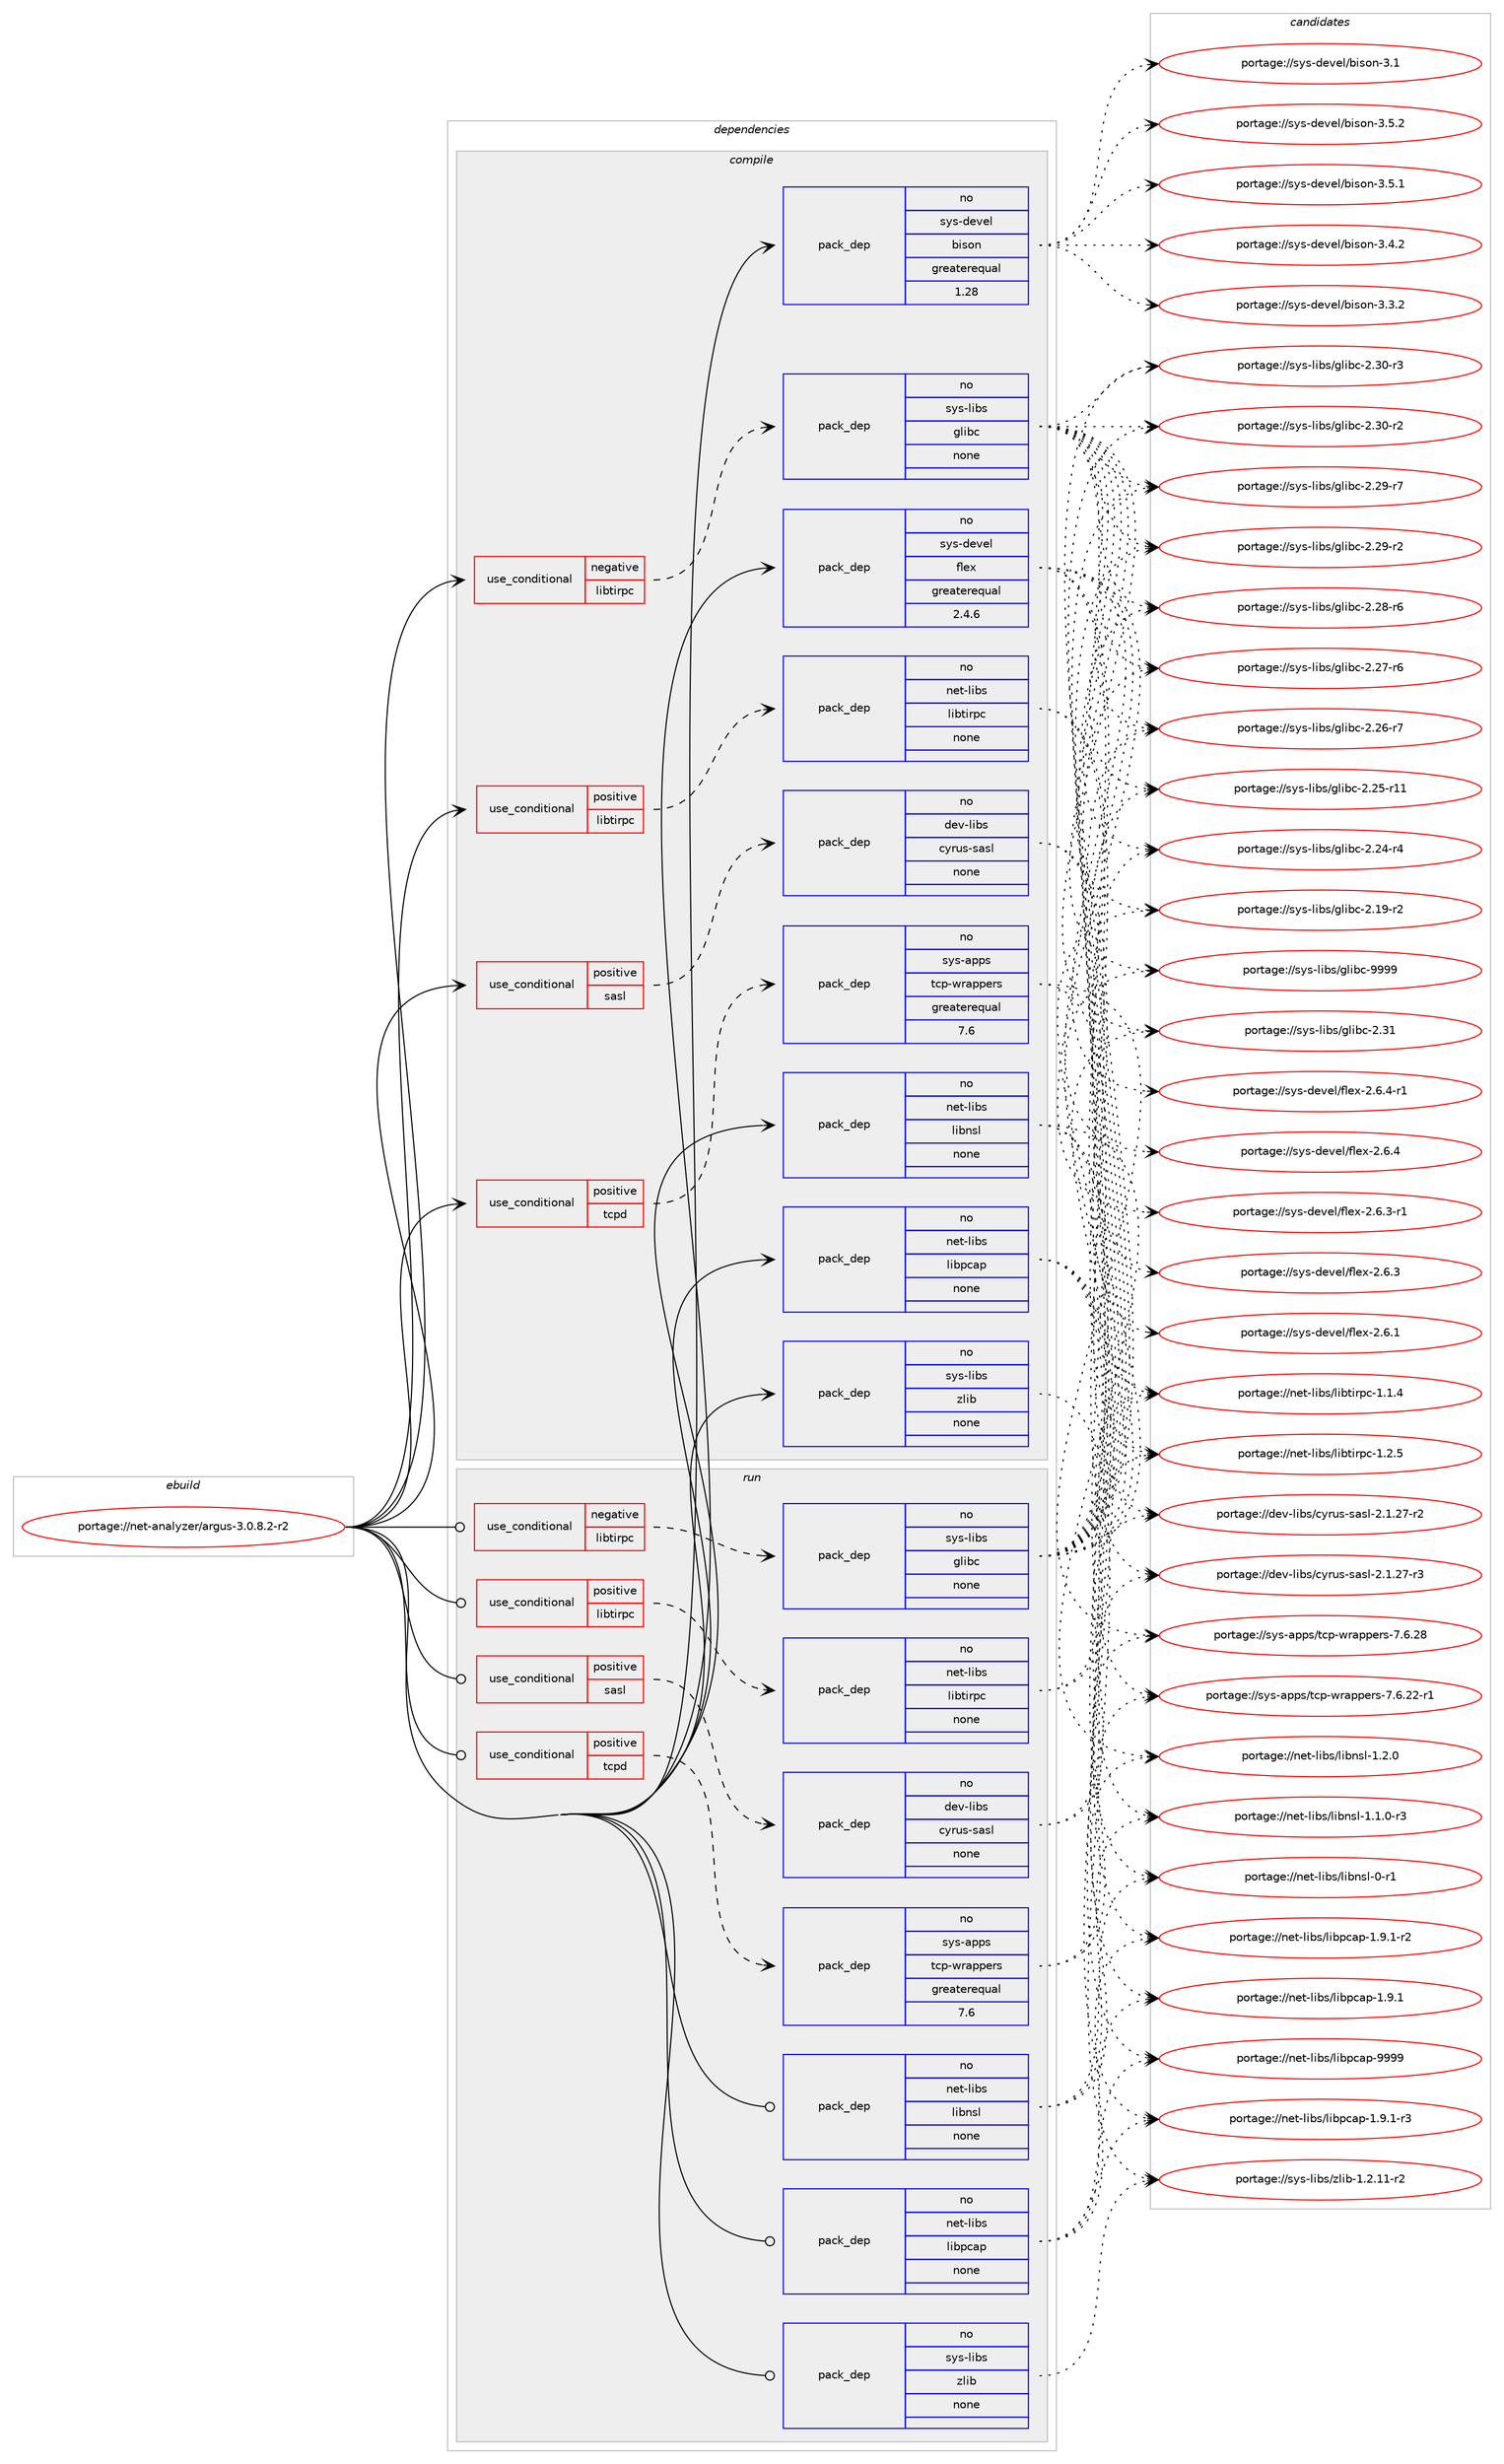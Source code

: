 digraph prolog {

# *************
# Graph options
# *************

newrank=true;
concentrate=true;
compound=true;
graph [rankdir=LR,fontname=Helvetica,fontsize=10,ranksep=1.5];#, ranksep=2.5, nodesep=0.2];
edge  [arrowhead=vee];
node  [fontname=Helvetica,fontsize=10];

# **********
# The ebuild
# **********

subgraph cluster_leftcol {
color=gray;
rank=same;
label=<<i>ebuild</i>>;
id [label="portage://net-analyzer/argus-3.0.8.2-r2", color=red, width=4, href="../net-analyzer/argus-3.0.8.2-r2.svg"];
}

# ****************
# The dependencies
# ****************

subgraph cluster_midcol {
color=gray;
label=<<i>dependencies</i>>;
subgraph cluster_compile {
fillcolor="#eeeeee";
style=filled;
label=<<i>compile</i>>;
subgraph cond37144 {
dependency163840 [label=<<TABLE BORDER="0" CELLBORDER="1" CELLSPACING="0" CELLPADDING="4"><TR><TD ROWSPAN="3" CELLPADDING="10">use_conditional</TD></TR><TR><TD>negative</TD></TR><TR><TD>libtirpc</TD></TR></TABLE>>, shape=none, color=red];
subgraph pack124037 {
dependency163841 [label=<<TABLE BORDER="0" CELLBORDER="1" CELLSPACING="0" CELLPADDING="4" WIDTH="220"><TR><TD ROWSPAN="6" CELLPADDING="30">pack_dep</TD></TR><TR><TD WIDTH="110">no</TD></TR><TR><TD>sys-libs</TD></TR><TR><TD>glibc</TD></TR><TR><TD>none</TD></TR><TR><TD></TD></TR></TABLE>>, shape=none, color=blue];
}
dependency163840:e -> dependency163841:w [weight=20,style="dashed",arrowhead="vee"];
}
id:e -> dependency163840:w [weight=20,style="solid",arrowhead="vee"];
subgraph cond37145 {
dependency163842 [label=<<TABLE BORDER="0" CELLBORDER="1" CELLSPACING="0" CELLPADDING="4"><TR><TD ROWSPAN="3" CELLPADDING="10">use_conditional</TD></TR><TR><TD>positive</TD></TR><TR><TD>libtirpc</TD></TR></TABLE>>, shape=none, color=red];
subgraph pack124038 {
dependency163843 [label=<<TABLE BORDER="0" CELLBORDER="1" CELLSPACING="0" CELLPADDING="4" WIDTH="220"><TR><TD ROWSPAN="6" CELLPADDING="30">pack_dep</TD></TR><TR><TD WIDTH="110">no</TD></TR><TR><TD>net-libs</TD></TR><TR><TD>libtirpc</TD></TR><TR><TD>none</TD></TR><TR><TD></TD></TR></TABLE>>, shape=none, color=blue];
}
dependency163842:e -> dependency163843:w [weight=20,style="dashed",arrowhead="vee"];
}
id:e -> dependency163842:w [weight=20,style="solid",arrowhead="vee"];
subgraph cond37146 {
dependency163844 [label=<<TABLE BORDER="0" CELLBORDER="1" CELLSPACING="0" CELLPADDING="4"><TR><TD ROWSPAN="3" CELLPADDING="10">use_conditional</TD></TR><TR><TD>positive</TD></TR><TR><TD>sasl</TD></TR></TABLE>>, shape=none, color=red];
subgraph pack124039 {
dependency163845 [label=<<TABLE BORDER="0" CELLBORDER="1" CELLSPACING="0" CELLPADDING="4" WIDTH="220"><TR><TD ROWSPAN="6" CELLPADDING="30">pack_dep</TD></TR><TR><TD WIDTH="110">no</TD></TR><TR><TD>dev-libs</TD></TR><TR><TD>cyrus-sasl</TD></TR><TR><TD>none</TD></TR><TR><TD></TD></TR></TABLE>>, shape=none, color=blue];
}
dependency163844:e -> dependency163845:w [weight=20,style="dashed",arrowhead="vee"];
}
id:e -> dependency163844:w [weight=20,style="solid",arrowhead="vee"];
subgraph cond37147 {
dependency163846 [label=<<TABLE BORDER="0" CELLBORDER="1" CELLSPACING="0" CELLPADDING="4"><TR><TD ROWSPAN="3" CELLPADDING="10">use_conditional</TD></TR><TR><TD>positive</TD></TR><TR><TD>tcpd</TD></TR></TABLE>>, shape=none, color=red];
subgraph pack124040 {
dependency163847 [label=<<TABLE BORDER="0" CELLBORDER="1" CELLSPACING="0" CELLPADDING="4" WIDTH="220"><TR><TD ROWSPAN="6" CELLPADDING="30">pack_dep</TD></TR><TR><TD WIDTH="110">no</TD></TR><TR><TD>sys-apps</TD></TR><TR><TD>tcp-wrappers</TD></TR><TR><TD>greaterequal</TD></TR><TR><TD>7.6</TD></TR></TABLE>>, shape=none, color=blue];
}
dependency163846:e -> dependency163847:w [weight=20,style="dashed",arrowhead="vee"];
}
id:e -> dependency163846:w [weight=20,style="solid",arrowhead="vee"];
subgraph pack124041 {
dependency163848 [label=<<TABLE BORDER="0" CELLBORDER="1" CELLSPACING="0" CELLPADDING="4" WIDTH="220"><TR><TD ROWSPAN="6" CELLPADDING="30">pack_dep</TD></TR><TR><TD WIDTH="110">no</TD></TR><TR><TD>net-libs</TD></TR><TR><TD>libnsl</TD></TR><TR><TD>none</TD></TR><TR><TD></TD></TR></TABLE>>, shape=none, color=blue];
}
id:e -> dependency163848:w [weight=20,style="solid",arrowhead="vee"];
subgraph pack124042 {
dependency163849 [label=<<TABLE BORDER="0" CELLBORDER="1" CELLSPACING="0" CELLPADDING="4" WIDTH="220"><TR><TD ROWSPAN="6" CELLPADDING="30">pack_dep</TD></TR><TR><TD WIDTH="110">no</TD></TR><TR><TD>net-libs</TD></TR><TR><TD>libpcap</TD></TR><TR><TD>none</TD></TR><TR><TD></TD></TR></TABLE>>, shape=none, color=blue];
}
id:e -> dependency163849:w [weight=20,style="solid",arrowhead="vee"];
subgraph pack124043 {
dependency163850 [label=<<TABLE BORDER="0" CELLBORDER="1" CELLSPACING="0" CELLPADDING="4" WIDTH="220"><TR><TD ROWSPAN="6" CELLPADDING="30">pack_dep</TD></TR><TR><TD WIDTH="110">no</TD></TR><TR><TD>sys-devel</TD></TR><TR><TD>bison</TD></TR><TR><TD>greaterequal</TD></TR><TR><TD>1.28</TD></TR></TABLE>>, shape=none, color=blue];
}
id:e -> dependency163850:w [weight=20,style="solid",arrowhead="vee"];
subgraph pack124044 {
dependency163851 [label=<<TABLE BORDER="0" CELLBORDER="1" CELLSPACING="0" CELLPADDING="4" WIDTH="220"><TR><TD ROWSPAN="6" CELLPADDING="30">pack_dep</TD></TR><TR><TD WIDTH="110">no</TD></TR><TR><TD>sys-devel</TD></TR><TR><TD>flex</TD></TR><TR><TD>greaterequal</TD></TR><TR><TD>2.4.6</TD></TR></TABLE>>, shape=none, color=blue];
}
id:e -> dependency163851:w [weight=20,style="solid",arrowhead="vee"];
subgraph pack124045 {
dependency163852 [label=<<TABLE BORDER="0" CELLBORDER="1" CELLSPACING="0" CELLPADDING="4" WIDTH="220"><TR><TD ROWSPAN="6" CELLPADDING="30">pack_dep</TD></TR><TR><TD WIDTH="110">no</TD></TR><TR><TD>sys-libs</TD></TR><TR><TD>zlib</TD></TR><TR><TD>none</TD></TR><TR><TD></TD></TR></TABLE>>, shape=none, color=blue];
}
id:e -> dependency163852:w [weight=20,style="solid",arrowhead="vee"];
}
subgraph cluster_compileandrun {
fillcolor="#eeeeee";
style=filled;
label=<<i>compile and run</i>>;
}
subgraph cluster_run {
fillcolor="#eeeeee";
style=filled;
label=<<i>run</i>>;
subgraph cond37148 {
dependency163853 [label=<<TABLE BORDER="0" CELLBORDER="1" CELLSPACING="0" CELLPADDING="4"><TR><TD ROWSPAN="3" CELLPADDING="10">use_conditional</TD></TR><TR><TD>negative</TD></TR><TR><TD>libtirpc</TD></TR></TABLE>>, shape=none, color=red];
subgraph pack124046 {
dependency163854 [label=<<TABLE BORDER="0" CELLBORDER="1" CELLSPACING="0" CELLPADDING="4" WIDTH="220"><TR><TD ROWSPAN="6" CELLPADDING="30">pack_dep</TD></TR><TR><TD WIDTH="110">no</TD></TR><TR><TD>sys-libs</TD></TR><TR><TD>glibc</TD></TR><TR><TD>none</TD></TR><TR><TD></TD></TR></TABLE>>, shape=none, color=blue];
}
dependency163853:e -> dependency163854:w [weight=20,style="dashed",arrowhead="vee"];
}
id:e -> dependency163853:w [weight=20,style="solid",arrowhead="odot"];
subgraph cond37149 {
dependency163855 [label=<<TABLE BORDER="0" CELLBORDER="1" CELLSPACING="0" CELLPADDING="4"><TR><TD ROWSPAN="3" CELLPADDING="10">use_conditional</TD></TR><TR><TD>positive</TD></TR><TR><TD>libtirpc</TD></TR></TABLE>>, shape=none, color=red];
subgraph pack124047 {
dependency163856 [label=<<TABLE BORDER="0" CELLBORDER="1" CELLSPACING="0" CELLPADDING="4" WIDTH="220"><TR><TD ROWSPAN="6" CELLPADDING="30">pack_dep</TD></TR><TR><TD WIDTH="110">no</TD></TR><TR><TD>net-libs</TD></TR><TR><TD>libtirpc</TD></TR><TR><TD>none</TD></TR><TR><TD></TD></TR></TABLE>>, shape=none, color=blue];
}
dependency163855:e -> dependency163856:w [weight=20,style="dashed",arrowhead="vee"];
}
id:e -> dependency163855:w [weight=20,style="solid",arrowhead="odot"];
subgraph cond37150 {
dependency163857 [label=<<TABLE BORDER="0" CELLBORDER="1" CELLSPACING="0" CELLPADDING="4"><TR><TD ROWSPAN="3" CELLPADDING="10">use_conditional</TD></TR><TR><TD>positive</TD></TR><TR><TD>sasl</TD></TR></TABLE>>, shape=none, color=red];
subgraph pack124048 {
dependency163858 [label=<<TABLE BORDER="0" CELLBORDER="1" CELLSPACING="0" CELLPADDING="4" WIDTH="220"><TR><TD ROWSPAN="6" CELLPADDING="30">pack_dep</TD></TR><TR><TD WIDTH="110">no</TD></TR><TR><TD>dev-libs</TD></TR><TR><TD>cyrus-sasl</TD></TR><TR><TD>none</TD></TR><TR><TD></TD></TR></TABLE>>, shape=none, color=blue];
}
dependency163857:e -> dependency163858:w [weight=20,style="dashed",arrowhead="vee"];
}
id:e -> dependency163857:w [weight=20,style="solid",arrowhead="odot"];
subgraph cond37151 {
dependency163859 [label=<<TABLE BORDER="0" CELLBORDER="1" CELLSPACING="0" CELLPADDING="4"><TR><TD ROWSPAN="3" CELLPADDING="10">use_conditional</TD></TR><TR><TD>positive</TD></TR><TR><TD>tcpd</TD></TR></TABLE>>, shape=none, color=red];
subgraph pack124049 {
dependency163860 [label=<<TABLE BORDER="0" CELLBORDER="1" CELLSPACING="0" CELLPADDING="4" WIDTH="220"><TR><TD ROWSPAN="6" CELLPADDING="30">pack_dep</TD></TR><TR><TD WIDTH="110">no</TD></TR><TR><TD>sys-apps</TD></TR><TR><TD>tcp-wrappers</TD></TR><TR><TD>greaterequal</TD></TR><TR><TD>7.6</TD></TR></TABLE>>, shape=none, color=blue];
}
dependency163859:e -> dependency163860:w [weight=20,style="dashed",arrowhead="vee"];
}
id:e -> dependency163859:w [weight=20,style="solid",arrowhead="odot"];
subgraph pack124050 {
dependency163861 [label=<<TABLE BORDER="0" CELLBORDER="1" CELLSPACING="0" CELLPADDING="4" WIDTH="220"><TR><TD ROWSPAN="6" CELLPADDING="30">pack_dep</TD></TR><TR><TD WIDTH="110">no</TD></TR><TR><TD>net-libs</TD></TR><TR><TD>libnsl</TD></TR><TR><TD>none</TD></TR><TR><TD></TD></TR></TABLE>>, shape=none, color=blue];
}
id:e -> dependency163861:w [weight=20,style="solid",arrowhead="odot"];
subgraph pack124051 {
dependency163862 [label=<<TABLE BORDER="0" CELLBORDER="1" CELLSPACING="0" CELLPADDING="4" WIDTH="220"><TR><TD ROWSPAN="6" CELLPADDING="30">pack_dep</TD></TR><TR><TD WIDTH="110">no</TD></TR><TR><TD>net-libs</TD></TR><TR><TD>libpcap</TD></TR><TR><TD>none</TD></TR><TR><TD></TD></TR></TABLE>>, shape=none, color=blue];
}
id:e -> dependency163862:w [weight=20,style="solid",arrowhead="odot"];
subgraph pack124052 {
dependency163863 [label=<<TABLE BORDER="0" CELLBORDER="1" CELLSPACING="0" CELLPADDING="4" WIDTH="220"><TR><TD ROWSPAN="6" CELLPADDING="30">pack_dep</TD></TR><TR><TD WIDTH="110">no</TD></TR><TR><TD>sys-libs</TD></TR><TR><TD>zlib</TD></TR><TR><TD>none</TD></TR><TR><TD></TD></TR></TABLE>>, shape=none, color=blue];
}
id:e -> dependency163863:w [weight=20,style="solid",arrowhead="odot"];
}
}

# **************
# The candidates
# **************

subgraph cluster_choices {
rank=same;
color=gray;
label=<<i>candidates</i>>;

subgraph choice124037 {
color=black;
nodesep=1;
choice11512111545108105981154710310810598994557575757 [label="portage://sys-libs/glibc-9999", color=red, width=4,href="../sys-libs/glibc-9999.svg"];
choice11512111545108105981154710310810598994550465149 [label="portage://sys-libs/glibc-2.31", color=red, width=4,href="../sys-libs/glibc-2.31.svg"];
choice115121115451081059811547103108105989945504651484511451 [label="portage://sys-libs/glibc-2.30-r3", color=red, width=4,href="../sys-libs/glibc-2.30-r3.svg"];
choice115121115451081059811547103108105989945504651484511450 [label="portage://sys-libs/glibc-2.30-r2", color=red, width=4,href="../sys-libs/glibc-2.30-r2.svg"];
choice115121115451081059811547103108105989945504650574511455 [label="portage://sys-libs/glibc-2.29-r7", color=red, width=4,href="../sys-libs/glibc-2.29-r7.svg"];
choice115121115451081059811547103108105989945504650574511450 [label="portage://sys-libs/glibc-2.29-r2", color=red, width=4,href="../sys-libs/glibc-2.29-r2.svg"];
choice115121115451081059811547103108105989945504650564511454 [label="portage://sys-libs/glibc-2.28-r6", color=red, width=4,href="../sys-libs/glibc-2.28-r6.svg"];
choice115121115451081059811547103108105989945504650554511454 [label="portage://sys-libs/glibc-2.27-r6", color=red, width=4,href="../sys-libs/glibc-2.27-r6.svg"];
choice115121115451081059811547103108105989945504650544511455 [label="portage://sys-libs/glibc-2.26-r7", color=red, width=4,href="../sys-libs/glibc-2.26-r7.svg"];
choice11512111545108105981154710310810598994550465053451144949 [label="portage://sys-libs/glibc-2.25-r11", color=red, width=4,href="../sys-libs/glibc-2.25-r11.svg"];
choice115121115451081059811547103108105989945504650524511452 [label="portage://sys-libs/glibc-2.24-r4", color=red, width=4,href="../sys-libs/glibc-2.24-r4.svg"];
choice115121115451081059811547103108105989945504649574511450 [label="portage://sys-libs/glibc-2.19-r2", color=red, width=4,href="../sys-libs/glibc-2.19-r2.svg"];
dependency163841:e -> choice11512111545108105981154710310810598994557575757:w [style=dotted,weight="100"];
dependency163841:e -> choice11512111545108105981154710310810598994550465149:w [style=dotted,weight="100"];
dependency163841:e -> choice115121115451081059811547103108105989945504651484511451:w [style=dotted,weight="100"];
dependency163841:e -> choice115121115451081059811547103108105989945504651484511450:w [style=dotted,weight="100"];
dependency163841:e -> choice115121115451081059811547103108105989945504650574511455:w [style=dotted,weight="100"];
dependency163841:e -> choice115121115451081059811547103108105989945504650574511450:w [style=dotted,weight="100"];
dependency163841:e -> choice115121115451081059811547103108105989945504650564511454:w [style=dotted,weight="100"];
dependency163841:e -> choice115121115451081059811547103108105989945504650554511454:w [style=dotted,weight="100"];
dependency163841:e -> choice115121115451081059811547103108105989945504650544511455:w [style=dotted,weight="100"];
dependency163841:e -> choice11512111545108105981154710310810598994550465053451144949:w [style=dotted,weight="100"];
dependency163841:e -> choice115121115451081059811547103108105989945504650524511452:w [style=dotted,weight="100"];
dependency163841:e -> choice115121115451081059811547103108105989945504649574511450:w [style=dotted,weight="100"];
}
subgraph choice124038 {
color=black;
nodesep=1;
choice1101011164510810598115471081059811610511411299454946504653 [label="portage://net-libs/libtirpc-1.2.5", color=red, width=4,href="../net-libs/libtirpc-1.2.5.svg"];
choice1101011164510810598115471081059811610511411299454946494652 [label="portage://net-libs/libtirpc-1.1.4", color=red, width=4,href="../net-libs/libtirpc-1.1.4.svg"];
dependency163843:e -> choice1101011164510810598115471081059811610511411299454946504653:w [style=dotted,weight="100"];
dependency163843:e -> choice1101011164510810598115471081059811610511411299454946494652:w [style=dotted,weight="100"];
}
subgraph choice124039 {
color=black;
nodesep=1;
choice100101118451081059811547991211141171154511597115108455046494650554511451 [label="portage://dev-libs/cyrus-sasl-2.1.27-r3", color=red, width=4,href="../dev-libs/cyrus-sasl-2.1.27-r3.svg"];
choice100101118451081059811547991211141171154511597115108455046494650554511450 [label="portage://dev-libs/cyrus-sasl-2.1.27-r2", color=red, width=4,href="../dev-libs/cyrus-sasl-2.1.27-r2.svg"];
dependency163845:e -> choice100101118451081059811547991211141171154511597115108455046494650554511451:w [style=dotted,weight="100"];
dependency163845:e -> choice100101118451081059811547991211141171154511597115108455046494650554511450:w [style=dotted,weight="100"];
}
subgraph choice124040 {
color=black;
nodesep=1;
choice11512111545971121121154711699112451191149711211210111411545554654465056 [label="portage://sys-apps/tcp-wrappers-7.6.28", color=red, width=4,href="../sys-apps/tcp-wrappers-7.6.28.svg"];
choice115121115459711211211547116991124511911497112112101114115455546544650504511449 [label="portage://sys-apps/tcp-wrappers-7.6.22-r1", color=red, width=4,href="../sys-apps/tcp-wrappers-7.6.22-r1.svg"];
dependency163847:e -> choice11512111545971121121154711699112451191149711211210111411545554654465056:w [style=dotted,weight="100"];
dependency163847:e -> choice115121115459711211211547116991124511911497112112101114115455546544650504511449:w [style=dotted,weight="100"];
}
subgraph choice124041 {
color=black;
nodesep=1;
choice11010111645108105981154710810598110115108454946504648 [label="portage://net-libs/libnsl-1.2.0", color=red, width=4,href="../net-libs/libnsl-1.2.0.svg"];
choice110101116451081059811547108105981101151084549464946484511451 [label="portage://net-libs/libnsl-1.1.0-r3", color=red, width=4,href="../net-libs/libnsl-1.1.0-r3.svg"];
choice1101011164510810598115471081059811011510845484511449 [label="portage://net-libs/libnsl-0-r1", color=red, width=4,href="../net-libs/libnsl-0-r1.svg"];
dependency163848:e -> choice11010111645108105981154710810598110115108454946504648:w [style=dotted,weight="100"];
dependency163848:e -> choice110101116451081059811547108105981101151084549464946484511451:w [style=dotted,weight="100"];
dependency163848:e -> choice1101011164510810598115471081059811011510845484511449:w [style=dotted,weight="100"];
}
subgraph choice124042 {
color=black;
nodesep=1;
choice1101011164510810598115471081059811299971124557575757 [label="portage://net-libs/libpcap-9999", color=red, width=4,href="../net-libs/libpcap-9999.svg"];
choice1101011164510810598115471081059811299971124549465746494511451 [label="portage://net-libs/libpcap-1.9.1-r3", color=red, width=4,href="../net-libs/libpcap-1.9.1-r3.svg"];
choice1101011164510810598115471081059811299971124549465746494511450 [label="portage://net-libs/libpcap-1.9.1-r2", color=red, width=4,href="../net-libs/libpcap-1.9.1-r2.svg"];
choice110101116451081059811547108105981129997112454946574649 [label="portage://net-libs/libpcap-1.9.1", color=red, width=4,href="../net-libs/libpcap-1.9.1.svg"];
dependency163849:e -> choice1101011164510810598115471081059811299971124557575757:w [style=dotted,weight="100"];
dependency163849:e -> choice1101011164510810598115471081059811299971124549465746494511451:w [style=dotted,weight="100"];
dependency163849:e -> choice1101011164510810598115471081059811299971124549465746494511450:w [style=dotted,weight="100"];
dependency163849:e -> choice110101116451081059811547108105981129997112454946574649:w [style=dotted,weight="100"];
}
subgraph choice124043 {
color=black;
nodesep=1;
choice115121115451001011181011084798105115111110455146534650 [label="portage://sys-devel/bison-3.5.2", color=red, width=4,href="../sys-devel/bison-3.5.2.svg"];
choice115121115451001011181011084798105115111110455146534649 [label="portage://sys-devel/bison-3.5.1", color=red, width=4,href="../sys-devel/bison-3.5.1.svg"];
choice115121115451001011181011084798105115111110455146524650 [label="portage://sys-devel/bison-3.4.2", color=red, width=4,href="../sys-devel/bison-3.4.2.svg"];
choice115121115451001011181011084798105115111110455146514650 [label="portage://sys-devel/bison-3.3.2", color=red, width=4,href="../sys-devel/bison-3.3.2.svg"];
choice11512111545100101118101108479810511511111045514649 [label="portage://sys-devel/bison-3.1", color=red, width=4,href="../sys-devel/bison-3.1.svg"];
dependency163850:e -> choice115121115451001011181011084798105115111110455146534650:w [style=dotted,weight="100"];
dependency163850:e -> choice115121115451001011181011084798105115111110455146534649:w [style=dotted,weight="100"];
dependency163850:e -> choice115121115451001011181011084798105115111110455146524650:w [style=dotted,weight="100"];
dependency163850:e -> choice115121115451001011181011084798105115111110455146514650:w [style=dotted,weight="100"];
dependency163850:e -> choice11512111545100101118101108479810511511111045514649:w [style=dotted,weight="100"];
}
subgraph choice124044 {
color=black;
nodesep=1;
choice11512111545100101118101108471021081011204550465446524511449 [label="portage://sys-devel/flex-2.6.4-r1", color=red, width=4,href="../sys-devel/flex-2.6.4-r1.svg"];
choice1151211154510010111810110847102108101120455046544652 [label="portage://sys-devel/flex-2.6.4", color=red, width=4,href="../sys-devel/flex-2.6.4.svg"];
choice11512111545100101118101108471021081011204550465446514511449 [label="portage://sys-devel/flex-2.6.3-r1", color=red, width=4,href="../sys-devel/flex-2.6.3-r1.svg"];
choice1151211154510010111810110847102108101120455046544651 [label="portage://sys-devel/flex-2.6.3", color=red, width=4,href="../sys-devel/flex-2.6.3.svg"];
choice1151211154510010111810110847102108101120455046544649 [label="portage://sys-devel/flex-2.6.1", color=red, width=4,href="../sys-devel/flex-2.6.1.svg"];
dependency163851:e -> choice11512111545100101118101108471021081011204550465446524511449:w [style=dotted,weight="100"];
dependency163851:e -> choice1151211154510010111810110847102108101120455046544652:w [style=dotted,weight="100"];
dependency163851:e -> choice11512111545100101118101108471021081011204550465446514511449:w [style=dotted,weight="100"];
dependency163851:e -> choice1151211154510010111810110847102108101120455046544651:w [style=dotted,weight="100"];
dependency163851:e -> choice1151211154510010111810110847102108101120455046544649:w [style=dotted,weight="100"];
}
subgraph choice124045 {
color=black;
nodesep=1;
choice11512111545108105981154712210810598454946504649494511450 [label="portage://sys-libs/zlib-1.2.11-r2", color=red, width=4,href="../sys-libs/zlib-1.2.11-r2.svg"];
dependency163852:e -> choice11512111545108105981154712210810598454946504649494511450:w [style=dotted,weight="100"];
}
subgraph choice124046 {
color=black;
nodesep=1;
choice11512111545108105981154710310810598994557575757 [label="portage://sys-libs/glibc-9999", color=red, width=4,href="../sys-libs/glibc-9999.svg"];
choice11512111545108105981154710310810598994550465149 [label="portage://sys-libs/glibc-2.31", color=red, width=4,href="../sys-libs/glibc-2.31.svg"];
choice115121115451081059811547103108105989945504651484511451 [label="portage://sys-libs/glibc-2.30-r3", color=red, width=4,href="../sys-libs/glibc-2.30-r3.svg"];
choice115121115451081059811547103108105989945504651484511450 [label="portage://sys-libs/glibc-2.30-r2", color=red, width=4,href="../sys-libs/glibc-2.30-r2.svg"];
choice115121115451081059811547103108105989945504650574511455 [label="portage://sys-libs/glibc-2.29-r7", color=red, width=4,href="../sys-libs/glibc-2.29-r7.svg"];
choice115121115451081059811547103108105989945504650574511450 [label="portage://sys-libs/glibc-2.29-r2", color=red, width=4,href="../sys-libs/glibc-2.29-r2.svg"];
choice115121115451081059811547103108105989945504650564511454 [label="portage://sys-libs/glibc-2.28-r6", color=red, width=4,href="../sys-libs/glibc-2.28-r6.svg"];
choice115121115451081059811547103108105989945504650554511454 [label="portage://sys-libs/glibc-2.27-r6", color=red, width=4,href="../sys-libs/glibc-2.27-r6.svg"];
choice115121115451081059811547103108105989945504650544511455 [label="portage://sys-libs/glibc-2.26-r7", color=red, width=4,href="../sys-libs/glibc-2.26-r7.svg"];
choice11512111545108105981154710310810598994550465053451144949 [label="portage://sys-libs/glibc-2.25-r11", color=red, width=4,href="../sys-libs/glibc-2.25-r11.svg"];
choice115121115451081059811547103108105989945504650524511452 [label="portage://sys-libs/glibc-2.24-r4", color=red, width=4,href="../sys-libs/glibc-2.24-r4.svg"];
choice115121115451081059811547103108105989945504649574511450 [label="portage://sys-libs/glibc-2.19-r2", color=red, width=4,href="../sys-libs/glibc-2.19-r2.svg"];
dependency163854:e -> choice11512111545108105981154710310810598994557575757:w [style=dotted,weight="100"];
dependency163854:e -> choice11512111545108105981154710310810598994550465149:w [style=dotted,weight="100"];
dependency163854:e -> choice115121115451081059811547103108105989945504651484511451:w [style=dotted,weight="100"];
dependency163854:e -> choice115121115451081059811547103108105989945504651484511450:w [style=dotted,weight="100"];
dependency163854:e -> choice115121115451081059811547103108105989945504650574511455:w [style=dotted,weight="100"];
dependency163854:e -> choice115121115451081059811547103108105989945504650574511450:w [style=dotted,weight="100"];
dependency163854:e -> choice115121115451081059811547103108105989945504650564511454:w [style=dotted,weight="100"];
dependency163854:e -> choice115121115451081059811547103108105989945504650554511454:w [style=dotted,weight="100"];
dependency163854:e -> choice115121115451081059811547103108105989945504650544511455:w [style=dotted,weight="100"];
dependency163854:e -> choice11512111545108105981154710310810598994550465053451144949:w [style=dotted,weight="100"];
dependency163854:e -> choice115121115451081059811547103108105989945504650524511452:w [style=dotted,weight="100"];
dependency163854:e -> choice115121115451081059811547103108105989945504649574511450:w [style=dotted,weight="100"];
}
subgraph choice124047 {
color=black;
nodesep=1;
choice1101011164510810598115471081059811610511411299454946504653 [label="portage://net-libs/libtirpc-1.2.5", color=red, width=4,href="../net-libs/libtirpc-1.2.5.svg"];
choice1101011164510810598115471081059811610511411299454946494652 [label="portage://net-libs/libtirpc-1.1.4", color=red, width=4,href="../net-libs/libtirpc-1.1.4.svg"];
dependency163856:e -> choice1101011164510810598115471081059811610511411299454946504653:w [style=dotted,weight="100"];
dependency163856:e -> choice1101011164510810598115471081059811610511411299454946494652:w [style=dotted,weight="100"];
}
subgraph choice124048 {
color=black;
nodesep=1;
choice100101118451081059811547991211141171154511597115108455046494650554511451 [label="portage://dev-libs/cyrus-sasl-2.1.27-r3", color=red, width=4,href="../dev-libs/cyrus-sasl-2.1.27-r3.svg"];
choice100101118451081059811547991211141171154511597115108455046494650554511450 [label="portage://dev-libs/cyrus-sasl-2.1.27-r2", color=red, width=4,href="../dev-libs/cyrus-sasl-2.1.27-r2.svg"];
dependency163858:e -> choice100101118451081059811547991211141171154511597115108455046494650554511451:w [style=dotted,weight="100"];
dependency163858:e -> choice100101118451081059811547991211141171154511597115108455046494650554511450:w [style=dotted,weight="100"];
}
subgraph choice124049 {
color=black;
nodesep=1;
choice11512111545971121121154711699112451191149711211210111411545554654465056 [label="portage://sys-apps/tcp-wrappers-7.6.28", color=red, width=4,href="../sys-apps/tcp-wrappers-7.6.28.svg"];
choice115121115459711211211547116991124511911497112112101114115455546544650504511449 [label="portage://sys-apps/tcp-wrappers-7.6.22-r1", color=red, width=4,href="../sys-apps/tcp-wrappers-7.6.22-r1.svg"];
dependency163860:e -> choice11512111545971121121154711699112451191149711211210111411545554654465056:w [style=dotted,weight="100"];
dependency163860:e -> choice115121115459711211211547116991124511911497112112101114115455546544650504511449:w [style=dotted,weight="100"];
}
subgraph choice124050 {
color=black;
nodesep=1;
choice11010111645108105981154710810598110115108454946504648 [label="portage://net-libs/libnsl-1.2.0", color=red, width=4,href="../net-libs/libnsl-1.2.0.svg"];
choice110101116451081059811547108105981101151084549464946484511451 [label="portage://net-libs/libnsl-1.1.0-r3", color=red, width=4,href="../net-libs/libnsl-1.1.0-r3.svg"];
choice1101011164510810598115471081059811011510845484511449 [label="portage://net-libs/libnsl-0-r1", color=red, width=4,href="../net-libs/libnsl-0-r1.svg"];
dependency163861:e -> choice11010111645108105981154710810598110115108454946504648:w [style=dotted,weight="100"];
dependency163861:e -> choice110101116451081059811547108105981101151084549464946484511451:w [style=dotted,weight="100"];
dependency163861:e -> choice1101011164510810598115471081059811011510845484511449:w [style=dotted,weight="100"];
}
subgraph choice124051 {
color=black;
nodesep=1;
choice1101011164510810598115471081059811299971124557575757 [label="portage://net-libs/libpcap-9999", color=red, width=4,href="../net-libs/libpcap-9999.svg"];
choice1101011164510810598115471081059811299971124549465746494511451 [label="portage://net-libs/libpcap-1.9.1-r3", color=red, width=4,href="../net-libs/libpcap-1.9.1-r3.svg"];
choice1101011164510810598115471081059811299971124549465746494511450 [label="portage://net-libs/libpcap-1.9.1-r2", color=red, width=4,href="../net-libs/libpcap-1.9.1-r2.svg"];
choice110101116451081059811547108105981129997112454946574649 [label="portage://net-libs/libpcap-1.9.1", color=red, width=4,href="../net-libs/libpcap-1.9.1.svg"];
dependency163862:e -> choice1101011164510810598115471081059811299971124557575757:w [style=dotted,weight="100"];
dependency163862:e -> choice1101011164510810598115471081059811299971124549465746494511451:w [style=dotted,weight="100"];
dependency163862:e -> choice1101011164510810598115471081059811299971124549465746494511450:w [style=dotted,weight="100"];
dependency163862:e -> choice110101116451081059811547108105981129997112454946574649:w [style=dotted,weight="100"];
}
subgraph choice124052 {
color=black;
nodesep=1;
choice11512111545108105981154712210810598454946504649494511450 [label="portage://sys-libs/zlib-1.2.11-r2", color=red, width=4,href="../sys-libs/zlib-1.2.11-r2.svg"];
dependency163863:e -> choice11512111545108105981154712210810598454946504649494511450:w [style=dotted,weight="100"];
}
}

}

